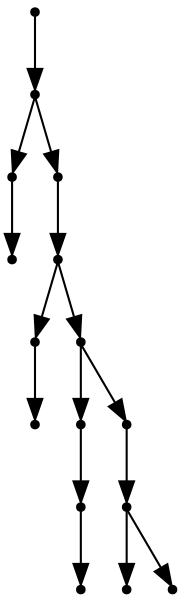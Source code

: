 digraph {
  15 [shape=point];
  14 [shape=point];
  1 [shape=point];
  0 [shape=point];
  13 [shape=point];
  12 [shape=point];
  3 [shape=point];
  2 [shape=point];
  11 [shape=point];
  6 [shape=point];
  5 [shape=point];
  4 [shape=point];
  10 [shape=point];
  9 [shape=point];
  7 [shape=point];
  8 [shape=point];
15 -> 14;
14 -> 1;
1 -> 0;
14 -> 13;
13 -> 12;
12 -> 3;
3 -> 2;
12 -> 11;
11 -> 6;
6 -> 5;
5 -> 4;
11 -> 10;
10 -> 9;
9 -> 7;
9 -> 8;
}
